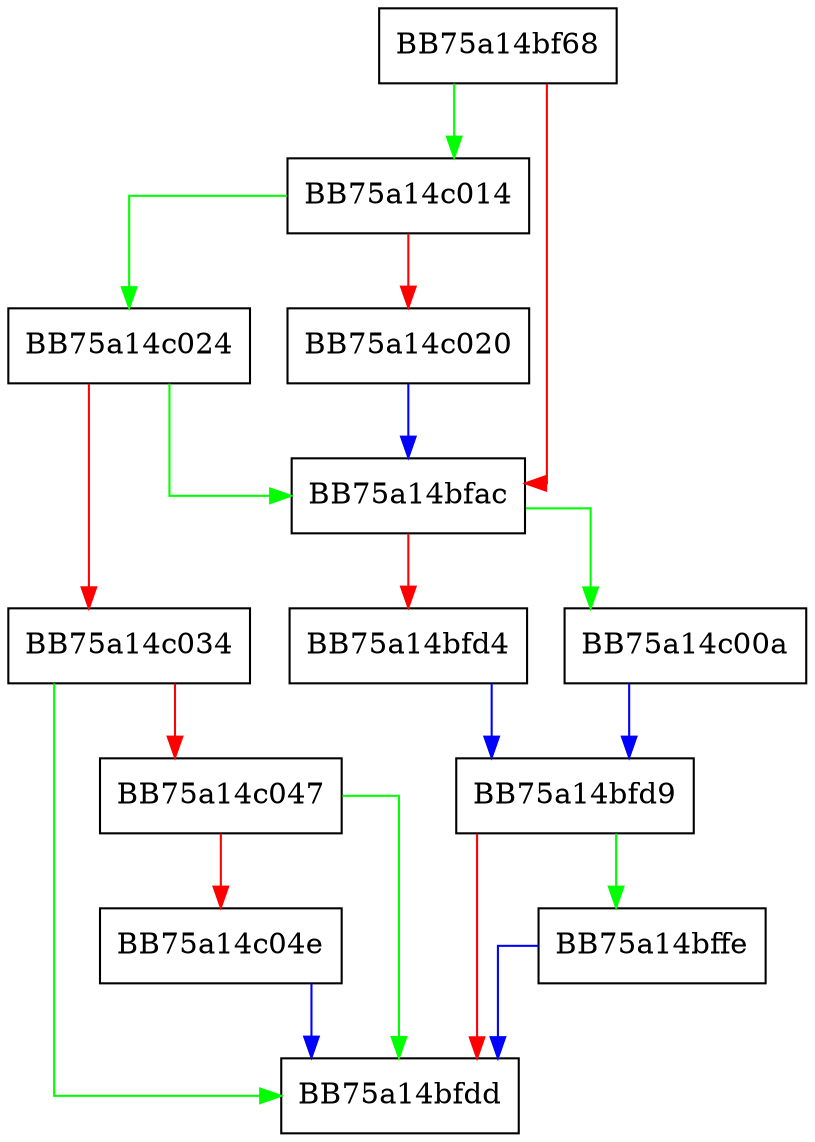 digraph OpenFileInternal {
  node [shape="box"];
  graph [splines=ortho];
  BB75a14bf68 -> BB75a14c014 [color="green"];
  BB75a14bf68 -> BB75a14bfac [color="red"];
  BB75a14bfac -> BB75a14c00a [color="green"];
  BB75a14bfac -> BB75a14bfd4 [color="red"];
  BB75a14bfd4 -> BB75a14bfd9 [color="blue"];
  BB75a14bfd9 -> BB75a14bffe [color="green"];
  BB75a14bfd9 -> BB75a14bfdd [color="red"];
  BB75a14bffe -> BB75a14bfdd [color="blue"];
  BB75a14c00a -> BB75a14bfd9 [color="blue"];
  BB75a14c014 -> BB75a14c024 [color="green"];
  BB75a14c014 -> BB75a14c020 [color="red"];
  BB75a14c020 -> BB75a14bfac [color="blue"];
  BB75a14c024 -> BB75a14bfac [color="green"];
  BB75a14c024 -> BB75a14c034 [color="red"];
  BB75a14c034 -> BB75a14bfdd [color="green"];
  BB75a14c034 -> BB75a14c047 [color="red"];
  BB75a14c047 -> BB75a14bfdd [color="green"];
  BB75a14c047 -> BB75a14c04e [color="red"];
  BB75a14c04e -> BB75a14bfdd [color="blue"];
}